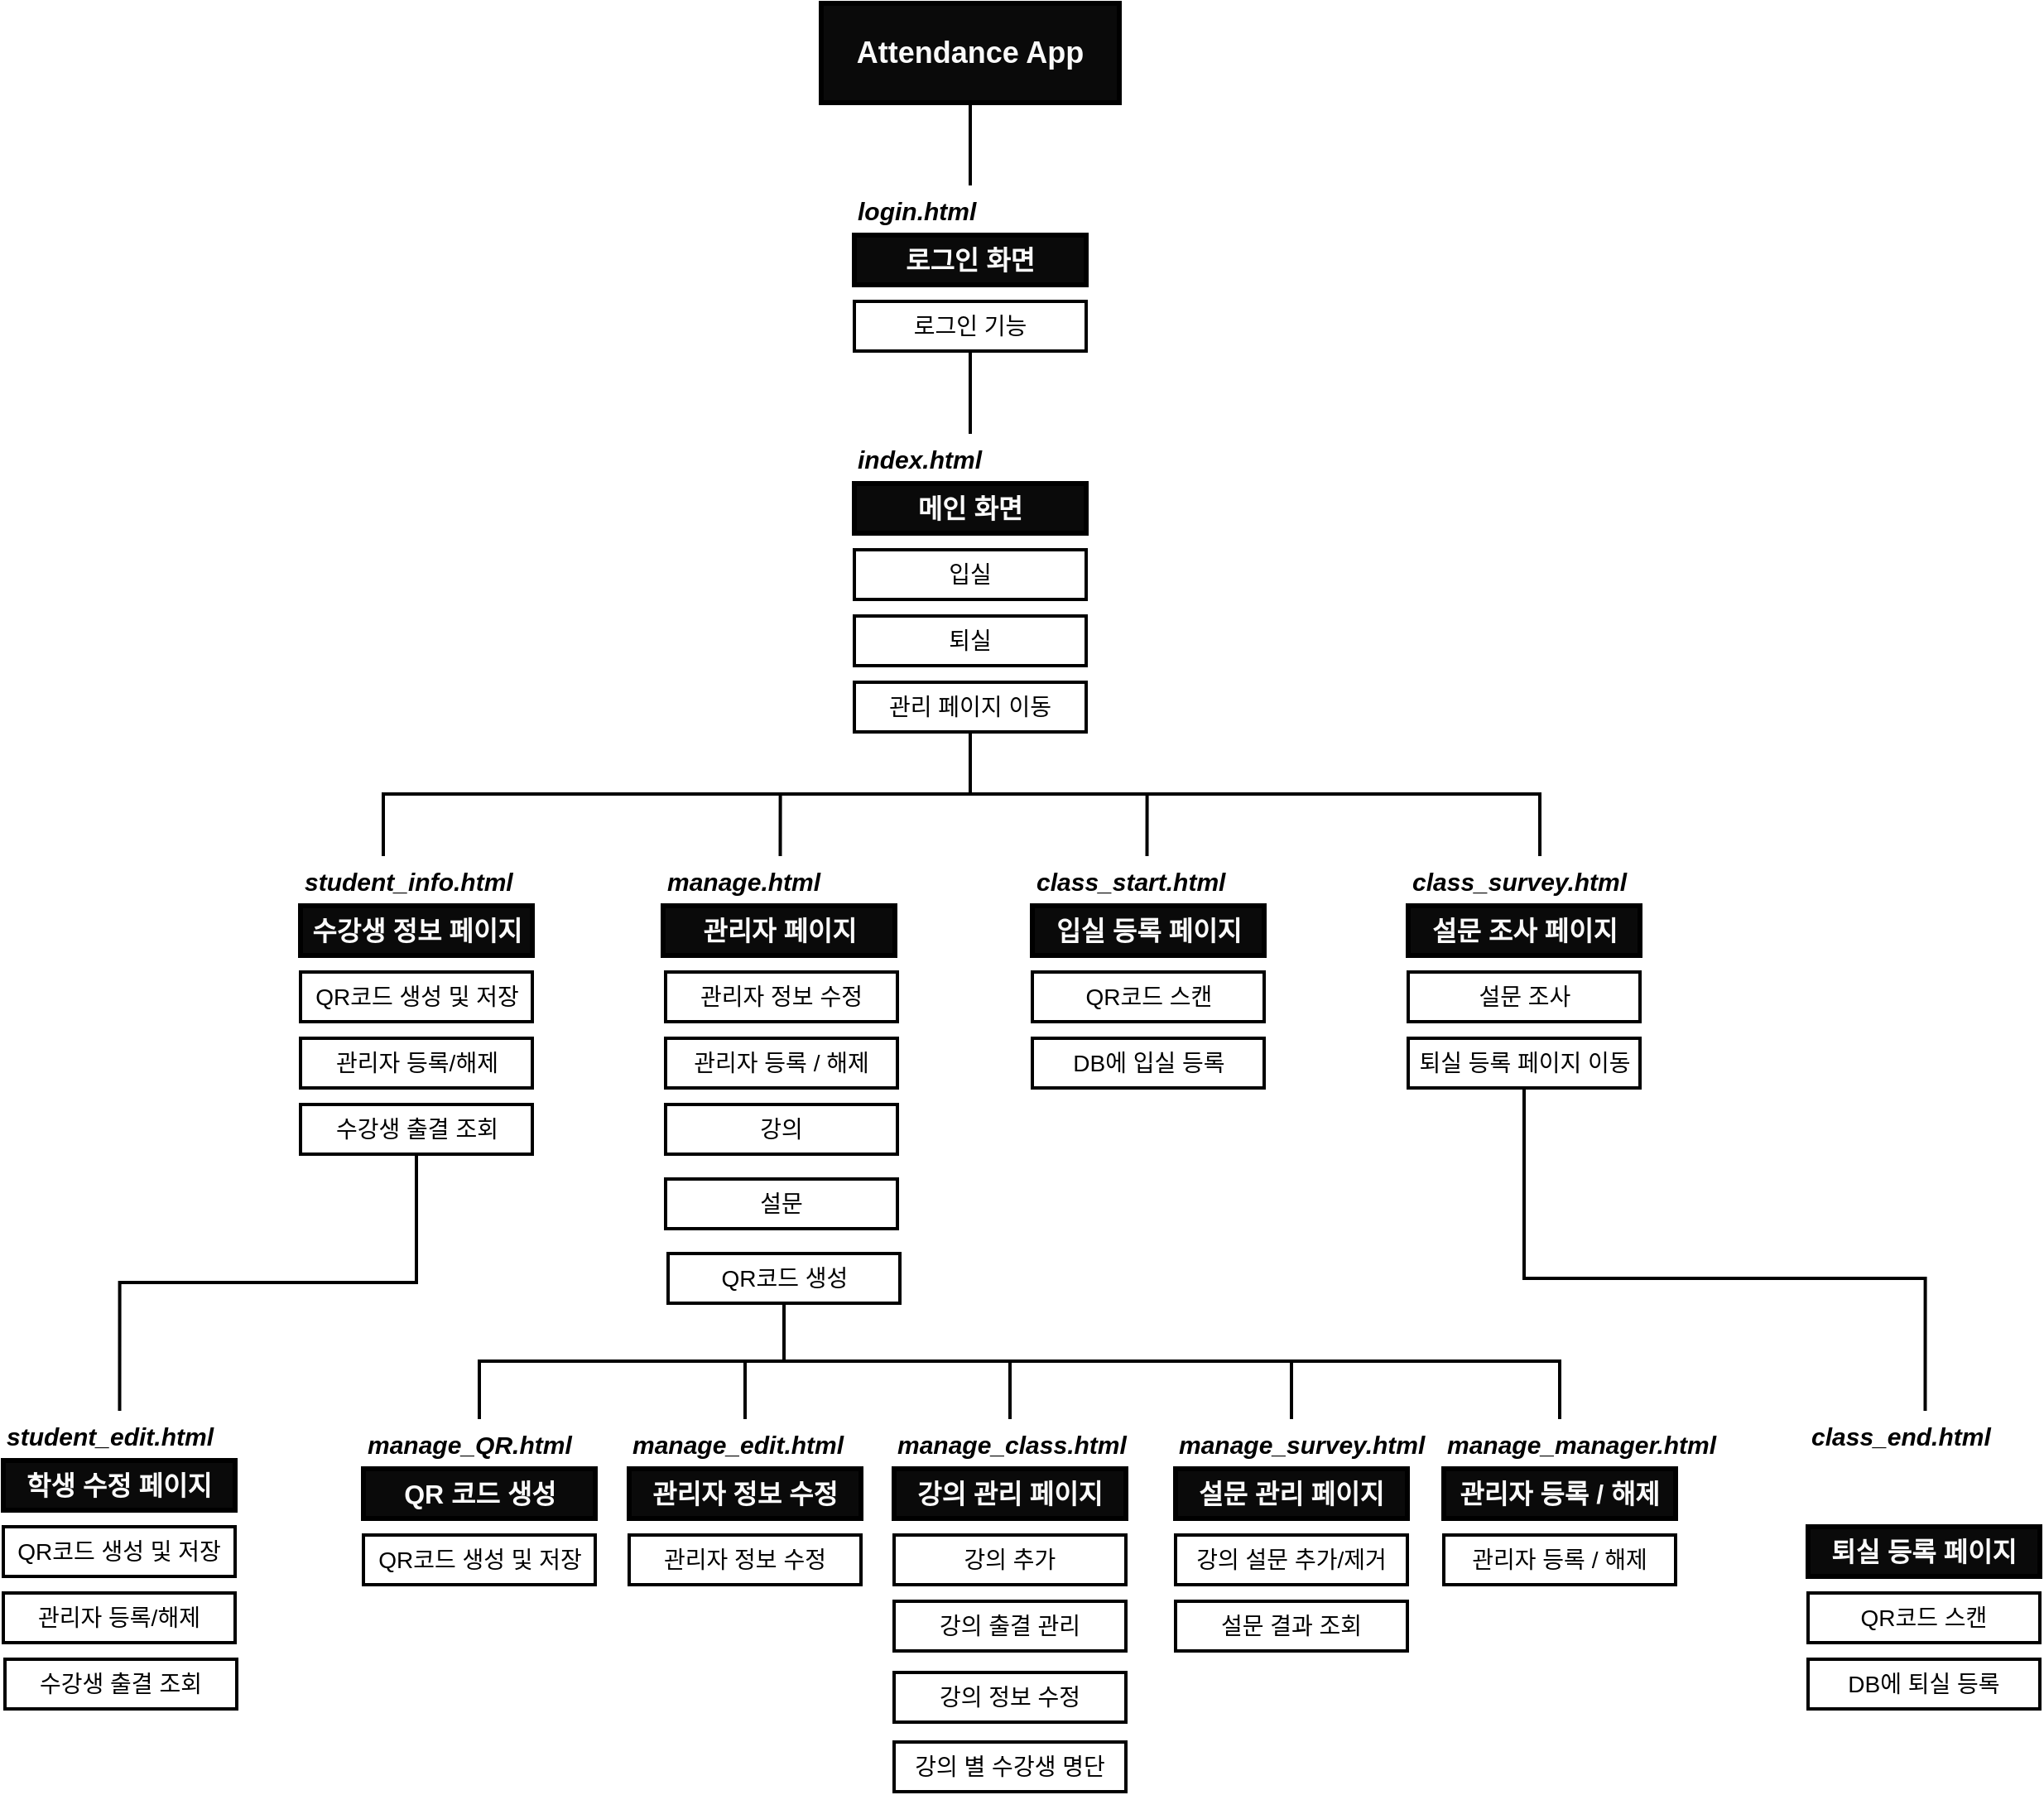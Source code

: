 <mxfile version="21.5.0" type="device">
  <diagram name="페이지-1" id="hCZEA4SWdRbqyfTR73-0">
    <mxGraphModel dx="2261" dy="768" grid="1" gridSize="10" guides="1" tooltips="1" connect="1" arrows="1" fold="1" page="1" pageScale="1" pageWidth="827" pageHeight="1169" math="0" shadow="0">
      <root>
        <mxCell id="0" />
        <mxCell id="1" parent="0" />
        <mxCell id="dNC86ZQWFl57OsV2Cq-r-1" value="&lt;font color=&quot;#fafafa&quot; style=&quot;font-size: 18px;&quot;&gt;&lt;b style=&quot;&quot;&gt;Attendance App&lt;/b&gt;&lt;/font&gt;" style="rounded=0;whiteSpace=wrap;html=1;strokeWidth=3;fillColor=#0A0A0A;" parent="1" vertex="1">
          <mxGeometry x="324" y="70" width="180" height="60" as="geometry" />
        </mxCell>
        <mxCell id="dNC86ZQWFl57OsV2Cq-r-5" value="&lt;font size=&quot;1&quot; color=&quot;#fafafa&quot;&gt;&lt;b style=&quot;font-size: 16px;&quot;&gt;로그인 화면&lt;/b&gt;&lt;/font&gt;" style="rounded=0;whiteSpace=wrap;html=1;strokeWidth=3;fillColor=#0A0A0A;" parent="1" vertex="1">
          <mxGeometry x="344" y="210" width="140" height="30" as="geometry" />
        </mxCell>
        <mxCell id="dNC86ZQWFl57OsV2Cq-r-7" value="&lt;span style=&quot;font-size: 14px;&quot;&gt;로그인 기능&lt;/span&gt;" style="rounded=0;whiteSpace=wrap;html=1;strokeWidth=2;" parent="1" vertex="1">
          <mxGeometry x="344" y="250" width="140" height="30" as="geometry" />
        </mxCell>
        <mxCell id="dNC86ZQWFl57OsV2Cq-r-8" value="&lt;font style=&quot;font-size: 15px;&quot;&gt;&lt;b&gt;&lt;i&gt;login.html&lt;/i&gt;&lt;/b&gt;&lt;/font&gt;" style="text;html=1;strokeColor=none;fillColor=none;align=left;verticalAlign=middle;whiteSpace=wrap;rounded=0;" parent="1" vertex="1">
          <mxGeometry x="344" y="180" width="100" height="30" as="geometry" />
        </mxCell>
        <mxCell id="l5bOxNPtONh7WhocYYk5-1" value="&lt;font color=&quot;#fafafa&quot;&gt;&lt;span style=&quot;font-size: 16px;&quot;&gt;&lt;b&gt;메인 화면&lt;/b&gt;&lt;/span&gt;&lt;/font&gt;" style="rounded=0;whiteSpace=wrap;html=1;strokeWidth=3;fillColor=#0A0A0A;" parent="1" vertex="1">
          <mxGeometry x="344" y="360" width="140" height="30" as="geometry" />
        </mxCell>
        <mxCell id="l5bOxNPtONh7WhocYYk5-2" value="&lt;span style=&quot;font-size: 14px;&quot;&gt;입실&lt;/span&gt;" style="rounded=0;whiteSpace=wrap;html=1;strokeWidth=2;" parent="1" vertex="1">
          <mxGeometry x="344" y="400" width="140" height="30" as="geometry" />
        </mxCell>
        <mxCell id="l5bOxNPtONh7WhocYYk5-3" value="&lt;span style=&quot;font-size: 15px;&quot;&gt;&lt;b&gt;&lt;i&gt;index.html&lt;/i&gt;&lt;/b&gt;&lt;/span&gt;" style="text;html=1;strokeColor=none;fillColor=none;align=left;verticalAlign=middle;whiteSpace=wrap;rounded=0;" parent="1" vertex="1">
          <mxGeometry x="344" y="330" width="136" height="30" as="geometry" />
        </mxCell>
        <mxCell id="l5bOxNPtONh7WhocYYk5-4" value="&lt;span style=&quot;font-size: 14px;&quot;&gt;퇴실&lt;/span&gt;" style="rounded=0;whiteSpace=wrap;html=1;strokeWidth=2;" parent="1" vertex="1">
          <mxGeometry x="344" y="440" width="140" height="30" as="geometry" />
        </mxCell>
        <mxCell id="l5bOxNPtONh7WhocYYk5-5" value="&lt;span style=&quot;font-size: 14px;&quot;&gt;관리 페이지 이동&lt;/span&gt;" style="rounded=0;whiteSpace=wrap;html=1;strokeWidth=2;" parent="1" vertex="1">
          <mxGeometry x="344" y="480" width="140" height="30" as="geometry" />
        </mxCell>
        <mxCell id="l5bOxNPtONh7WhocYYk5-6" value="&lt;font color=&quot;#fafafa&quot;&gt;&lt;span style=&quot;font-size: 16px;&quot;&gt;&lt;b&gt;관리자 페이지&lt;/b&gt;&lt;/span&gt;&lt;/font&gt;" style="rounded=0;whiteSpace=wrap;html=1;strokeWidth=3;fillColor=#0A0A0A;" parent="1" vertex="1">
          <mxGeometry x="228.5" y="615" width="140" height="30" as="geometry" />
        </mxCell>
        <mxCell id="l5bOxNPtONh7WhocYYk5-7" value="&lt;span style=&quot;font-size: 14px;&quot;&gt;QR코드 생성&lt;/span&gt;" style="rounded=0;whiteSpace=wrap;html=1;strokeWidth=2;" parent="1" vertex="1">
          <mxGeometry x="231.5" y="825" width="140" height="30" as="geometry" />
        </mxCell>
        <mxCell id="l5bOxNPtONh7WhocYYk5-8" value="&lt;span style=&quot;font-size: 15px;&quot;&gt;&lt;b&gt;&lt;i&gt;manage.html&lt;/i&gt;&lt;/b&gt;&lt;/span&gt;" style="text;html=1;strokeColor=none;fillColor=none;align=left;verticalAlign=middle;whiteSpace=wrap;rounded=0;" parent="1" vertex="1">
          <mxGeometry x="228.5" y="585" width="141.5" height="30" as="geometry" />
        </mxCell>
        <mxCell id="l5bOxNPtONh7WhocYYk5-9" value="&lt;span style=&quot;font-size: 14px;&quot;&gt;관리자 등록 / 해제&lt;/span&gt;" style="rounded=0;whiteSpace=wrap;html=1;strokeWidth=2;" parent="1" vertex="1">
          <mxGeometry x="230" y="695" width="140" height="30" as="geometry" />
        </mxCell>
        <mxCell id="l5bOxNPtONh7WhocYYk5-10" value="&lt;span style=&quot;font-size: 14px;&quot;&gt;강의&lt;/span&gt;" style="rounded=0;whiteSpace=wrap;html=1;strokeWidth=2;" parent="1" vertex="1">
          <mxGeometry x="230" y="735" width="140" height="30" as="geometry" />
        </mxCell>
        <mxCell id="l5bOxNPtONh7WhocYYk5-16" value="&lt;font color=&quot;#fafafa&quot;&gt;&lt;span style=&quot;font-size: 16px;&quot;&gt;&lt;b&gt;입실 등록 페이지&lt;/b&gt;&lt;/span&gt;&lt;/font&gt;" style="rounded=0;whiteSpace=wrap;html=1;strokeWidth=3;fillColor=#0A0A0A;" parent="1" vertex="1">
          <mxGeometry x="451.5" y="615" width="140" height="30" as="geometry" />
        </mxCell>
        <mxCell id="l5bOxNPtONh7WhocYYk5-17" value="&lt;span style=&quot;font-size: 14px;&quot;&gt;QR코드 스캔&lt;/span&gt;" style="rounded=0;whiteSpace=wrap;html=1;strokeWidth=2;" parent="1" vertex="1">
          <mxGeometry x="451.5" y="655" width="140" height="30" as="geometry" />
        </mxCell>
        <mxCell id="l5bOxNPtONh7WhocYYk5-18" value="&lt;span style=&quot;font-size: 15px;&quot;&gt;&lt;b&gt;&lt;i&gt;class_start.html&lt;/i&gt;&lt;/b&gt;&lt;/span&gt;" style="text;html=1;strokeColor=none;fillColor=none;align=left;verticalAlign=middle;whiteSpace=wrap;rounded=0;" parent="1" vertex="1">
          <mxGeometry x="451.5" y="585" width="138.5" height="30" as="geometry" />
        </mxCell>
        <mxCell id="l5bOxNPtONh7WhocYYk5-19" value="&lt;span style=&quot;font-size: 14px;&quot;&gt;DB에 입실 등록&lt;/span&gt;" style="rounded=0;whiteSpace=wrap;html=1;strokeWidth=2;" parent="1" vertex="1">
          <mxGeometry x="451.5" y="695" width="140" height="30" as="geometry" />
        </mxCell>
        <mxCell id="l5bOxNPtONh7WhocYYk5-21" value="&lt;font color=&quot;#fafafa&quot;&gt;&lt;span style=&quot;font-size: 16px;&quot;&gt;&lt;b&gt;설문 조사 페이지&lt;/b&gt;&lt;/span&gt;&lt;/font&gt;" style="rounded=0;whiteSpace=wrap;html=1;strokeWidth=3;fillColor=#0A0A0A;" parent="1" vertex="1">
          <mxGeometry x="678.5" y="615" width="140" height="30" as="geometry" />
        </mxCell>
        <mxCell id="l5bOxNPtONh7WhocYYk5-22" value="&lt;span style=&quot;font-size: 14px;&quot;&gt;설문 조사&lt;/span&gt;" style="rounded=0;whiteSpace=wrap;html=1;strokeWidth=2;" parent="1" vertex="1">
          <mxGeometry x="678.5" y="655" width="140" height="30" as="geometry" />
        </mxCell>
        <mxCell id="l5bOxNPtONh7WhocYYk5-23" value="&lt;span style=&quot;font-size: 15px;&quot;&gt;&lt;b&gt;&lt;i&gt;class_survey.html&lt;/i&gt;&lt;/b&gt;&lt;/span&gt;" style="text;html=1;strokeColor=none;fillColor=none;align=left;verticalAlign=middle;whiteSpace=wrap;rounded=0;" parent="1" vertex="1">
          <mxGeometry x="678.5" y="585" width="141.5" height="30" as="geometry" />
        </mxCell>
        <mxCell id="l5bOxNPtONh7WhocYYk5-24" value="&lt;span style=&quot;font-size: 14px;&quot;&gt;퇴실 등록 페이지 이동&lt;/span&gt;" style="rounded=0;whiteSpace=wrap;html=1;strokeWidth=2;" parent="1" vertex="1">
          <mxGeometry x="678.5" y="695" width="140" height="30" as="geometry" />
        </mxCell>
        <mxCell id="l5bOxNPtONh7WhocYYk5-26" value="&lt;font color=&quot;#fafafa&quot;&gt;&lt;span style=&quot;font-size: 16px;&quot;&gt;&lt;b&gt;수강생 정보 페이지&lt;/b&gt;&lt;/span&gt;&lt;/font&gt;" style="rounded=0;whiteSpace=wrap;html=1;strokeWidth=3;fillColor=#0A0A0A;" parent="1" vertex="1">
          <mxGeometry x="9.5" y="615" width="140" height="30" as="geometry" />
        </mxCell>
        <mxCell id="l5bOxNPtONh7WhocYYk5-27" value="&lt;span style=&quot;font-size: 14px;&quot;&gt;QR코드 생성 및 저장&lt;/span&gt;" style="rounded=0;whiteSpace=wrap;html=1;strokeWidth=2;" parent="1" vertex="1">
          <mxGeometry x="9.5" y="655" width="140" height="30" as="geometry" />
        </mxCell>
        <mxCell id="l5bOxNPtONh7WhocYYk5-28" value="&lt;span style=&quot;font-size: 15px;&quot;&gt;&lt;b&gt;&lt;i&gt;student_info.html&lt;/i&gt;&lt;/b&gt;&lt;/span&gt;" style="text;html=1;strokeColor=none;fillColor=none;align=left;verticalAlign=middle;whiteSpace=wrap;rounded=0;" parent="1" vertex="1">
          <mxGeometry x="9.5" y="585" width="100" height="30" as="geometry" />
        </mxCell>
        <mxCell id="l5bOxNPtONh7WhocYYk5-29" value="&lt;span style=&quot;font-size: 14px;&quot;&gt;관리자 등록/해제&lt;/span&gt;" style="rounded=0;whiteSpace=wrap;html=1;strokeWidth=2;" parent="1" vertex="1">
          <mxGeometry x="9.5" y="695" width="140" height="30" as="geometry" />
        </mxCell>
        <mxCell id="l5bOxNPtONh7WhocYYk5-30" value="&lt;span style=&quot;font-size: 14px;&quot;&gt;수강생 출결 조회&lt;/span&gt;" style="rounded=0;whiteSpace=wrap;html=1;strokeWidth=2;" parent="1" vertex="1">
          <mxGeometry x="9.5" y="735" width="140" height="30" as="geometry" />
        </mxCell>
        <mxCell id="l5bOxNPtONh7WhocYYk5-31" value="&lt;font color=&quot;#fafafa&quot;&gt;&lt;span style=&quot;font-size: 16px;&quot;&gt;&lt;b&gt;학생 수정 페이지&lt;/b&gt;&lt;/span&gt;&lt;/font&gt;" style="rounded=0;whiteSpace=wrap;html=1;strokeWidth=3;fillColor=#0A0A0A;" parent="1" vertex="1">
          <mxGeometry x="-170" y="950" width="140" height="30" as="geometry" />
        </mxCell>
        <mxCell id="l5bOxNPtONh7WhocYYk5-32" value="&lt;span style=&quot;font-size: 14px;&quot;&gt;QR코드 생성 및 저장&lt;/span&gt;" style="rounded=0;whiteSpace=wrap;html=1;strokeWidth=2;" parent="1" vertex="1">
          <mxGeometry x="-170" y="990" width="140" height="30" as="geometry" />
        </mxCell>
        <mxCell id="l5bOxNPtONh7WhocYYk5-33" value="&lt;span style=&quot;font-size: 15px;&quot;&gt;&lt;b&gt;&lt;i&gt;student_edit.html&lt;/i&gt;&lt;/b&gt;&lt;/span&gt;" style="text;html=1;strokeColor=none;fillColor=none;align=left;verticalAlign=middle;whiteSpace=wrap;rounded=0;" parent="1" vertex="1">
          <mxGeometry x="-170" y="920" width="140.5" height="30" as="geometry" />
        </mxCell>
        <mxCell id="l5bOxNPtONh7WhocYYk5-34" value="&lt;span style=&quot;font-size: 14px;&quot;&gt;관리자 등록/해제&lt;/span&gt;" style="rounded=0;whiteSpace=wrap;html=1;strokeWidth=2;" parent="1" vertex="1">
          <mxGeometry x="-170" y="1030" width="140" height="30" as="geometry" />
        </mxCell>
        <mxCell id="l5bOxNPtONh7WhocYYk5-35" value="&lt;span style=&quot;font-size: 14px;&quot;&gt;수강생 출결 조회&lt;/span&gt;" style="rounded=0;whiteSpace=wrap;html=1;strokeWidth=2;" parent="1" vertex="1">
          <mxGeometry x="-169" y="1070" width="140" height="30" as="geometry" />
        </mxCell>
        <mxCell id="l5bOxNPtONh7WhocYYk5-50" value="&lt;span style=&quot;font-size: 14px;&quot;&gt;관리자 정보 수정&lt;/span&gt;" style="rounded=0;whiteSpace=wrap;html=1;strokeWidth=2;" parent="1" vertex="1">
          <mxGeometry x="230" y="655" width="140" height="30" as="geometry" />
        </mxCell>
        <mxCell id="l5bOxNPtONh7WhocYYk5-51" value="&lt;font color=&quot;#fafafa&quot;&gt;&lt;span style=&quot;font-size: 16px;&quot;&gt;&lt;b&gt;퇴실 등록 페이지&lt;/b&gt;&lt;/span&gt;&lt;/font&gt;" style="rounded=0;whiteSpace=wrap;html=1;strokeWidth=3;fillColor=#0A0A0A;" parent="1" vertex="1">
          <mxGeometry x="920" y="990" width="140" height="30" as="geometry" />
        </mxCell>
        <mxCell id="l5bOxNPtONh7WhocYYk5-52" value="&lt;span style=&quot;font-size: 14px;&quot;&gt;QR코드 스캔&lt;/span&gt;" style="rounded=0;whiteSpace=wrap;html=1;strokeWidth=2;" parent="1" vertex="1">
          <mxGeometry x="920" y="1030" width="140" height="30" as="geometry" />
        </mxCell>
        <mxCell id="l5bOxNPtONh7WhocYYk5-53" value="&lt;span style=&quot;font-size: 15px;&quot;&gt;&lt;b&gt;&lt;i&gt;class_end.html&lt;/i&gt;&lt;/b&gt;&lt;/span&gt;" style="text;html=1;strokeColor=none;fillColor=none;align=left;verticalAlign=middle;whiteSpace=wrap;rounded=0;" parent="1" vertex="1">
          <mxGeometry x="920" y="920" width="141.5" height="30" as="geometry" />
        </mxCell>
        <mxCell id="l5bOxNPtONh7WhocYYk5-54" value="&lt;span style=&quot;font-size: 14px;&quot;&gt;DB에 퇴실 등록&lt;/span&gt;" style="rounded=0;whiteSpace=wrap;html=1;strokeWidth=2;" parent="1" vertex="1">
          <mxGeometry x="920" y="1070" width="140" height="30" as="geometry" />
        </mxCell>
        <mxCell id="l5bOxNPtONh7WhocYYk5-56" value="&lt;font color=&quot;#fafafa&quot;&gt;&lt;span style=&quot;font-size: 16px;&quot;&gt;&lt;b&gt;QR 코드 생성&lt;/b&gt;&lt;/span&gt;&lt;/font&gt;" style="rounded=0;whiteSpace=wrap;html=1;strokeWidth=3;fillColor=#0A0A0A;" parent="1" vertex="1">
          <mxGeometry x="47.5" y="955" width="140" height="30" as="geometry" />
        </mxCell>
        <mxCell id="l5bOxNPtONh7WhocYYk5-57" value="&lt;span style=&quot;font-size: 14px;&quot;&gt;QR코드 생성 및 저장&lt;/span&gt;" style="rounded=0;whiteSpace=wrap;html=1;strokeWidth=2;" parent="1" vertex="1">
          <mxGeometry x="47.5" y="995" width="140" height="30" as="geometry" />
        </mxCell>
        <mxCell id="l5bOxNPtONh7WhocYYk5-58" value="&lt;span style=&quot;font-size: 15px;&quot;&gt;&lt;b&gt;&lt;i&gt;manage_QR.html&lt;/i&gt;&lt;/b&gt;&lt;/span&gt;" style="text;html=1;strokeColor=none;fillColor=none;align=left;verticalAlign=middle;whiteSpace=wrap;rounded=0;" parent="1" vertex="1">
          <mxGeometry x="47.5" y="925" width="140" height="30" as="geometry" />
        </mxCell>
        <mxCell id="l5bOxNPtONh7WhocYYk5-61" value="" style="endArrow=none;html=1;rounded=0;edgeStyle=orthogonalEdgeStyle;strokeWidth=2;entryX=0.5;entryY=1;entryDx=0;entryDy=0;exitX=0.5;exitY=0;exitDx=0;exitDy=0;" parent="1" source="l5bOxNPtONh7WhocYYk5-28" target="l5bOxNPtONh7WhocYYk5-5" edge="1">
          <mxGeometry width="50" height="50" relative="1" as="geometry">
            <mxPoint x="80" y="570" as="sourcePoint" />
            <mxPoint x="410" y="530" as="targetPoint" />
          </mxGeometry>
        </mxCell>
        <mxCell id="l5bOxNPtONh7WhocYYk5-62" value="" style="endArrow=none;html=1;rounded=0;edgeStyle=orthogonalEdgeStyle;strokeWidth=2;entryX=0.5;entryY=1;entryDx=0;entryDy=0;exitX=0.5;exitY=0;exitDx=0;exitDy=0;" parent="1" source="l5bOxNPtONh7WhocYYk5-8" target="l5bOxNPtONh7WhocYYk5-5" edge="1">
          <mxGeometry width="50" height="50" relative="1" as="geometry">
            <mxPoint x="70" y="595" as="sourcePoint" />
            <mxPoint x="424" y="520" as="targetPoint" />
          </mxGeometry>
        </mxCell>
        <mxCell id="l5bOxNPtONh7WhocYYk5-63" value="" style="endArrow=none;html=1;rounded=0;edgeStyle=orthogonalEdgeStyle;strokeWidth=2;entryX=0.5;entryY=1;entryDx=0;entryDy=0;exitX=0.5;exitY=0;exitDx=0;exitDy=0;" parent="1" source="l5bOxNPtONh7WhocYYk5-18" target="l5bOxNPtONh7WhocYYk5-5" edge="1">
          <mxGeometry width="50" height="50" relative="1" as="geometry">
            <mxPoint x="70" y="595" as="sourcePoint" />
            <mxPoint x="424" y="520" as="targetPoint" />
          </mxGeometry>
        </mxCell>
        <mxCell id="l5bOxNPtONh7WhocYYk5-64" value="" style="endArrow=none;html=1;rounded=0;edgeStyle=orthogonalEdgeStyle;strokeWidth=2;entryX=0.5;entryY=1;entryDx=0;entryDy=0;exitX=0.562;exitY=0;exitDx=0;exitDy=0;exitPerimeter=0;" parent="1" source="l5bOxNPtONh7WhocYYk5-23" target="l5bOxNPtONh7WhocYYk5-5" edge="1">
          <mxGeometry width="50" height="50" relative="1" as="geometry">
            <mxPoint x="531" y="595" as="sourcePoint" />
            <mxPoint x="424" y="520" as="targetPoint" />
          </mxGeometry>
        </mxCell>
        <mxCell id="l5bOxNPtONh7WhocYYk5-69" value="" style="endArrow=none;html=1;rounded=0;strokeWidth=2;entryX=0.5;entryY=1;entryDx=0;entryDy=0;exitX=0.5;exitY=0;exitDx=0;exitDy=0;edgeStyle=orthogonalEdgeStyle;" parent="1" source="l5bOxNPtONh7WhocYYk5-33" target="l5bOxNPtONh7WhocYYk5-30" edge="1">
          <mxGeometry width="50" height="50" relative="1" as="geometry">
            <mxPoint x="390" y="1240" as="sourcePoint" />
            <mxPoint x="440" y="1190" as="targetPoint" />
          </mxGeometry>
        </mxCell>
        <mxCell id="l5bOxNPtONh7WhocYYk5-70" value="" style="endArrow=none;html=1;rounded=0;strokeWidth=2;entryX=0.5;entryY=1;entryDx=0;entryDy=0;" parent="1" edge="1">
          <mxGeometry width="50" height="50" relative="1" as="geometry">
            <mxPoint x="414" y="330" as="sourcePoint" />
            <mxPoint x="414" y="280" as="targetPoint" />
          </mxGeometry>
        </mxCell>
        <mxCell id="l5bOxNPtONh7WhocYYk5-73" value="&lt;font color=&quot;#fafafa&quot;&gt;&lt;span style=&quot;font-size: 16px;&quot;&gt;&lt;b&gt;관리자 정보 수정&lt;/b&gt;&lt;/span&gt;&lt;/font&gt;" style="rounded=0;whiteSpace=wrap;html=1;strokeWidth=3;fillColor=#0A0A0A;" parent="1" vertex="1">
          <mxGeometry x="208" y="955" width="140" height="30" as="geometry" />
        </mxCell>
        <mxCell id="l5bOxNPtONh7WhocYYk5-74" value="&lt;span style=&quot;font-size: 14px;&quot;&gt;관리자 정보 수정&lt;/span&gt;" style="rounded=0;whiteSpace=wrap;html=1;strokeWidth=2;" parent="1" vertex="1">
          <mxGeometry x="208" y="995" width="140" height="30" as="geometry" />
        </mxCell>
        <mxCell id="l5bOxNPtONh7WhocYYk5-75" value="&lt;span style=&quot;font-size: 15px;&quot;&gt;&lt;b&gt;&lt;i&gt;manage_edit.html&lt;/i&gt;&lt;/b&gt;&lt;/span&gt;" style="text;html=1;strokeColor=none;fillColor=none;align=left;verticalAlign=middle;whiteSpace=wrap;rounded=0;" parent="1" vertex="1">
          <mxGeometry x="208" y="925" width="140" height="30" as="geometry" />
        </mxCell>
        <mxCell id="l5bOxNPtONh7WhocYYk5-78" value="" style="endArrow=none;html=1;rounded=0;strokeWidth=2;entryX=0.5;entryY=1;entryDx=0;entryDy=0;exitX=0.5;exitY=0;exitDx=0;exitDy=0;edgeStyle=orthogonalEdgeStyle;" parent="1" source="l5bOxNPtONh7WhocYYk5-58" target="l5bOxNPtONh7WhocYYk5-7" edge="1">
          <mxGeometry width="50" height="50" relative="1" as="geometry">
            <mxPoint x="93" y="895" as="sourcePoint" />
            <mxPoint x="93" y="740" as="targetPoint" />
          </mxGeometry>
        </mxCell>
        <mxCell id="l5bOxNPtONh7WhocYYk5-79" value="" style="endArrow=none;html=1;rounded=0;strokeWidth=2;entryX=0.5;entryY=1;entryDx=0;entryDy=0;exitX=0.5;exitY=0;exitDx=0;exitDy=0;edgeStyle=orthogonalEdgeStyle;" parent="1" source="l5bOxNPtONh7WhocYYk5-75" target="l5bOxNPtONh7WhocYYk5-7" edge="1">
          <mxGeometry width="50" height="50" relative="1" as="geometry">
            <mxPoint x="313" y="895" as="sourcePoint" />
            <mxPoint x="313" y="819" as="targetPoint" />
          </mxGeometry>
        </mxCell>
        <mxCell id="l5bOxNPtONh7WhocYYk5-80" value="" style="endArrow=none;html=1;rounded=0;strokeWidth=2;entryX=0.5;entryY=1;entryDx=0;entryDy=0;exitX=0.5;exitY=0;exitDx=0;exitDy=0;edgeStyle=orthogonalEdgeStyle;" parent="1" source="l5bOxNPtONh7WhocYYk5-53" target="l5bOxNPtONh7WhocYYk5-24" edge="1">
          <mxGeometry width="50" height="50" relative="1" as="geometry">
            <mxPoint x="-90" y="930" as="sourcePoint" />
            <mxPoint x="748.5" y="765" as="targetPoint" />
            <Array as="points">
              <mxPoint x="991" y="840" />
              <mxPoint x="748" y="840" />
            </Array>
          </mxGeometry>
        </mxCell>
        <mxCell id="l5bOxNPtONh7WhocYYk5-81" value="&lt;font color=&quot;#fafafa&quot;&gt;&lt;span style=&quot;font-size: 16px;&quot;&gt;&lt;b&gt;강의 관리 페이지&lt;/b&gt;&lt;/span&gt;&lt;/font&gt;" style="rounded=0;whiteSpace=wrap;html=1;strokeWidth=3;fillColor=#0A0A0A;" parent="1" vertex="1">
          <mxGeometry x="368" y="955" width="140" height="30" as="geometry" />
        </mxCell>
        <mxCell id="l5bOxNPtONh7WhocYYk5-82" value="&lt;span style=&quot;font-size: 14px;&quot;&gt;강의 추가&lt;/span&gt;" style="rounded=0;whiteSpace=wrap;html=1;strokeWidth=2;" parent="1" vertex="1">
          <mxGeometry x="368" y="995" width="140" height="30" as="geometry" />
        </mxCell>
        <mxCell id="l5bOxNPtONh7WhocYYk5-83" value="&lt;span style=&quot;font-size: 15px;&quot;&gt;&lt;b&gt;&lt;i&gt;manage_class.html&lt;/i&gt;&lt;/b&gt;&lt;/span&gt;" style="text;html=1;strokeColor=none;fillColor=none;align=left;verticalAlign=middle;whiteSpace=wrap;rounded=0;" parent="1" vertex="1">
          <mxGeometry x="368" y="925" width="140" height="30" as="geometry" />
        </mxCell>
        <mxCell id="l5bOxNPtONh7WhocYYk5-84" value="&lt;span style=&quot;font-size: 14px;&quot;&gt;강의 출결 관리&lt;/span&gt;" style="rounded=0;whiteSpace=wrap;html=1;strokeWidth=2;" parent="1" vertex="1">
          <mxGeometry x="368" y="1035" width="140" height="30" as="geometry" />
        </mxCell>
        <mxCell id="l5bOxNPtONh7WhocYYk5-86" value="&lt;font color=&quot;#fafafa&quot;&gt;&lt;span style=&quot;font-size: 16px;&quot;&gt;&lt;b&gt;설문 관리 페이지&lt;/b&gt;&lt;/span&gt;&lt;/font&gt;" style="rounded=0;whiteSpace=wrap;html=1;strokeWidth=3;fillColor=#0A0A0A;" parent="1" vertex="1">
          <mxGeometry x="538" y="955" width="140" height="30" as="geometry" />
        </mxCell>
        <mxCell id="l5bOxNPtONh7WhocYYk5-87" value="&lt;span style=&quot;font-size: 14px;&quot;&gt;강의 설문 추가/제거&lt;/span&gt;" style="rounded=0;whiteSpace=wrap;html=1;strokeWidth=2;" parent="1" vertex="1">
          <mxGeometry x="538" y="995" width="140" height="30" as="geometry" />
        </mxCell>
        <mxCell id="l5bOxNPtONh7WhocYYk5-88" value="&lt;span style=&quot;font-size: 15px;&quot;&gt;&lt;b&gt;&lt;i&gt;manage_survey.html&lt;/i&gt;&lt;/b&gt;&lt;/span&gt;" style="text;html=1;strokeColor=none;fillColor=none;align=left;verticalAlign=middle;whiteSpace=wrap;rounded=0;" parent="1" vertex="1">
          <mxGeometry x="538" y="925" width="140" height="30" as="geometry" />
        </mxCell>
        <mxCell id="l5bOxNPtONh7WhocYYk5-89" value="&lt;span style=&quot;font-size: 14px;&quot;&gt;설문 결과 조회&lt;/span&gt;" style="rounded=0;whiteSpace=wrap;html=1;strokeWidth=2;" parent="1" vertex="1">
          <mxGeometry x="538" y="1035" width="140" height="30" as="geometry" />
        </mxCell>
        <mxCell id="l5bOxNPtONh7WhocYYk5-96" value="" style="endArrow=none;html=1;rounded=0;strokeWidth=2;entryX=0.5;entryY=1;entryDx=0;entryDy=0;exitX=0.5;exitY=0;exitDx=0;exitDy=0;edgeStyle=orthogonalEdgeStyle;" parent="1" source="l5bOxNPtONh7WhocYYk5-83" target="l5bOxNPtONh7WhocYYk5-7" edge="1">
          <mxGeometry width="50" height="50" relative="1" as="geometry">
            <mxPoint x="288" y="895" as="sourcePoint" />
            <mxPoint x="313" y="819" as="targetPoint" />
          </mxGeometry>
        </mxCell>
        <mxCell id="l5bOxNPtONh7WhocYYk5-97" value="" style="endArrow=none;html=1;rounded=0;strokeWidth=2;entryX=0.5;entryY=1;entryDx=0;entryDy=0;exitX=0.5;exitY=0;exitDx=0;exitDy=0;edgeStyle=orthogonalEdgeStyle;" parent="1" source="l5bOxNPtONh7WhocYYk5-88" target="l5bOxNPtONh7WhocYYk5-7" edge="1">
          <mxGeometry width="50" height="50" relative="1" as="geometry">
            <mxPoint x="448" y="895" as="sourcePoint" />
            <mxPoint x="313" y="819" as="targetPoint" />
          </mxGeometry>
        </mxCell>
        <mxCell id="l5bOxNPtONh7WhocYYk5-99" value="&lt;span style=&quot;font-size: 14px;&quot;&gt;설문&lt;/span&gt;" style="rounded=0;whiteSpace=wrap;html=1;strokeWidth=2;" parent="1" vertex="1">
          <mxGeometry x="230" y="780" width="140" height="30" as="geometry" />
        </mxCell>
        <mxCell id="l5bOxNPtONh7WhocYYk5-101" value="&lt;span style=&quot;font-size: 14px;&quot;&gt;강의 별 수강생 명단&lt;/span&gt;" style="rounded=0;whiteSpace=wrap;html=1;strokeWidth=2;" parent="1" vertex="1">
          <mxGeometry x="368" y="1120" width="140" height="30" as="geometry" />
        </mxCell>
        <mxCell id="l5bOxNPtONh7WhocYYk5-102" value="&lt;font color=&quot;#fafafa&quot;&gt;&lt;span style=&quot;font-size: 16px;&quot;&gt;&lt;b&gt;관리자 등록 / 해제&lt;/b&gt;&lt;/span&gt;&lt;/font&gt;" style="rounded=0;whiteSpace=wrap;html=1;strokeWidth=3;fillColor=#0A0A0A;" parent="1" vertex="1">
          <mxGeometry x="700" y="955" width="140" height="30" as="geometry" />
        </mxCell>
        <mxCell id="l5bOxNPtONh7WhocYYk5-103" value="&lt;span style=&quot;font-size: 14px;&quot;&gt;관리자 등록 / 해제&lt;/span&gt;" style="rounded=0;whiteSpace=wrap;html=1;strokeWidth=2;" parent="1" vertex="1">
          <mxGeometry x="700" y="995" width="140" height="30" as="geometry" />
        </mxCell>
        <mxCell id="l5bOxNPtONh7WhocYYk5-104" value="&lt;span style=&quot;font-size: 15px;&quot;&gt;&lt;b&gt;&lt;i&gt;manage_manager.html&lt;/i&gt;&lt;/b&gt;&lt;/span&gt;" style="text;html=1;strokeColor=none;fillColor=none;align=left;verticalAlign=middle;whiteSpace=wrap;rounded=0;" parent="1" vertex="1">
          <mxGeometry x="700" y="925" width="140" height="30" as="geometry" />
        </mxCell>
        <mxCell id="l5bOxNPtONh7WhocYYk5-106" value="" style="endArrow=none;html=1;rounded=0;strokeWidth=2;entryX=0.5;entryY=1;entryDx=0;entryDy=0;exitX=0.5;exitY=0;exitDx=0;exitDy=0;edgeStyle=orthogonalEdgeStyle;" parent="1" source="l5bOxNPtONh7WhocYYk5-104" target="l5bOxNPtONh7WhocYYk5-7" edge="1">
          <mxGeometry width="50" height="50" relative="1" as="geometry">
            <mxPoint x="618" y="935" as="sourcePoint" />
            <mxPoint x="311" y="865" as="targetPoint" />
          </mxGeometry>
        </mxCell>
        <mxCell id="l5bOxNPtONh7WhocYYk5-108" value="" style="endArrow=none;html=1;rounded=0;strokeWidth=2;entryX=0.5;entryY=1;entryDx=0;entryDy=0;" parent="1" edge="1">
          <mxGeometry width="50" height="50" relative="1" as="geometry">
            <mxPoint x="414" y="180" as="sourcePoint" />
            <mxPoint x="414" y="130" as="targetPoint" />
          </mxGeometry>
        </mxCell>
        <mxCell id="rHzAOFjqMWHSWhLFRDeC-1" value="&lt;span style=&quot;font-size: 14px;&quot;&gt;강의 정보 수정&lt;/span&gt;" style="rounded=0;whiteSpace=wrap;html=1;strokeWidth=2;" vertex="1" parent="1">
          <mxGeometry x="368" y="1078" width="140" height="30" as="geometry" />
        </mxCell>
      </root>
    </mxGraphModel>
  </diagram>
</mxfile>
